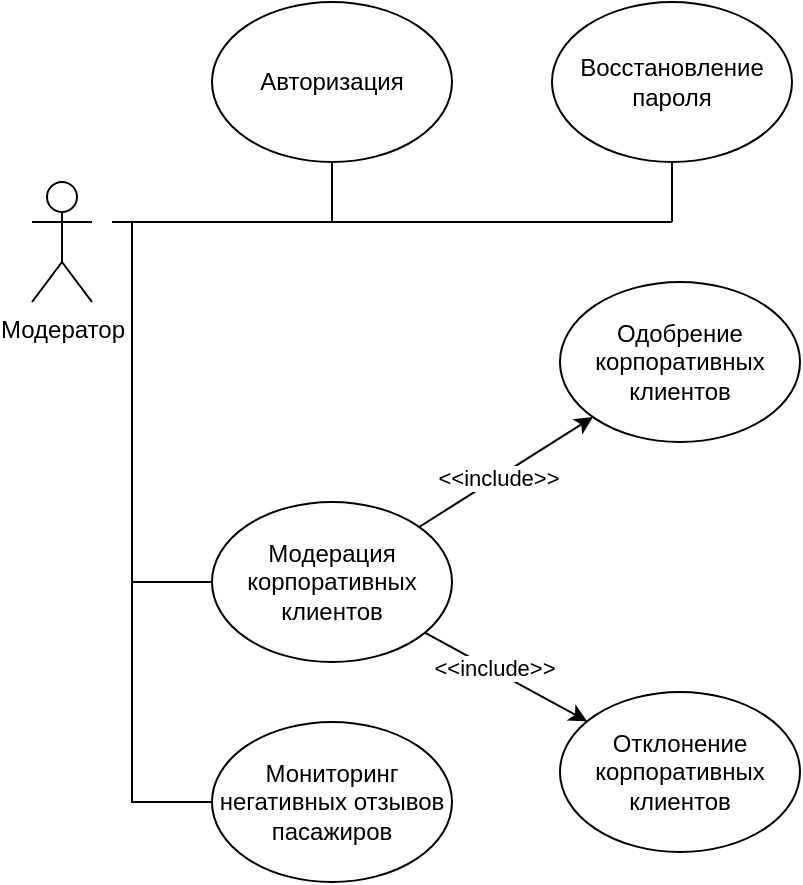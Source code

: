 <mxfile version="15.9.6" type="github">
  <diagram id="cf8PJKQhlbjG8fTawS4X" name="Page-1">
    <mxGraphModel dx="1138" dy="631" grid="0" gridSize="10" guides="1" tooltips="1" connect="1" arrows="1" fold="1" page="1" pageScale="1" pageWidth="827" pageHeight="1169" math="0" shadow="0">
      <root>
        <mxCell id="0" />
        <mxCell id="1" parent="0" />
        <mxCell id="vx9EzyHT4CeqfJNpjVAX-1" value="Модератор" style="shape=umlActor;verticalLabelPosition=bottom;verticalAlign=top;html=1;outlineConnect=0;" vertex="1" parent="1">
          <mxGeometry x="150" y="290" width="30" height="60" as="geometry" />
        </mxCell>
        <mxCell id="vx9EzyHT4CeqfJNpjVAX-2" value="Авторизация" style="ellipse;whiteSpace=wrap;html=1;" vertex="1" parent="1">
          <mxGeometry x="240" y="200" width="120" height="80" as="geometry" />
        </mxCell>
        <mxCell id="vx9EzyHT4CeqfJNpjVAX-3" value="Модерация корпоративных клиентов" style="ellipse;whiteSpace=wrap;html=1;" vertex="1" parent="1">
          <mxGeometry x="240" y="450" width="120" height="80" as="geometry" />
        </mxCell>
        <mxCell id="vx9EzyHT4CeqfJNpjVAX-4" value="Восстановление пароля" style="ellipse;whiteSpace=wrap;html=1;" vertex="1" parent="1">
          <mxGeometry x="410" y="200" width="120" height="80" as="geometry" />
        </mxCell>
        <mxCell id="vx9EzyHT4CeqfJNpjVAX-5" value="Одобрение корпоративных клиентов" style="ellipse;whiteSpace=wrap;html=1;" vertex="1" parent="1">
          <mxGeometry x="414" y="340" width="120" height="80" as="geometry" />
        </mxCell>
        <mxCell id="vx9EzyHT4CeqfJNpjVAX-6" value="Отклонение корпоративных клиентов" style="ellipse;whiteSpace=wrap;html=1;" vertex="1" parent="1">
          <mxGeometry x="414" y="545" width="120" height="80" as="geometry" />
        </mxCell>
        <mxCell id="vx9EzyHT4CeqfJNpjVAX-7" value="Мониторинг негативных отзывов пасажиров" style="ellipse;whiteSpace=wrap;html=1;" vertex="1" parent="1">
          <mxGeometry x="240" y="560" width="120" height="80" as="geometry" />
        </mxCell>
        <mxCell id="vx9EzyHT4CeqfJNpjVAX-12" value="" style="endArrow=none;html=1;rounded=0;" edge="1" parent="1">
          <mxGeometry width="50" height="50" relative="1" as="geometry">
            <mxPoint x="470" y="310" as="sourcePoint" />
            <mxPoint x="190" y="310" as="targetPoint" />
          </mxGeometry>
        </mxCell>
        <mxCell id="vx9EzyHT4CeqfJNpjVAX-13" value="" style="endArrow=none;html=1;rounded=0;entryX=0.5;entryY=1;entryDx=0;entryDy=0;" edge="1" parent="1" target="vx9EzyHT4CeqfJNpjVAX-4">
          <mxGeometry width="50" height="50" relative="1" as="geometry">
            <mxPoint x="470" y="310" as="sourcePoint" />
            <mxPoint x="590" y="380" as="targetPoint" />
          </mxGeometry>
        </mxCell>
        <mxCell id="vx9EzyHT4CeqfJNpjVAX-14" value="" style="endArrow=none;html=1;rounded=0;entryX=0.5;entryY=1;entryDx=0;entryDy=0;" edge="1" parent="1" target="vx9EzyHT4CeqfJNpjVAX-2">
          <mxGeometry width="50" height="50" relative="1" as="geometry">
            <mxPoint x="300" y="310" as="sourcePoint" />
            <mxPoint x="330" y="280" as="targetPoint" />
          </mxGeometry>
        </mxCell>
        <mxCell id="vx9EzyHT4CeqfJNpjVAX-17" value="" style="endArrow=none;html=1;rounded=0;exitX=0;exitY=0.5;exitDx=0;exitDy=0;" edge="1" parent="1" source="vx9EzyHT4CeqfJNpjVAX-3">
          <mxGeometry width="50" height="50" relative="1" as="geometry">
            <mxPoint x="200" y="420" as="sourcePoint" />
            <mxPoint x="200" y="310" as="targetPoint" />
            <Array as="points">
              <mxPoint x="200" y="490" />
            </Array>
          </mxGeometry>
        </mxCell>
        <mxCell id="vx9EzyHT4CeqfJNpjVAX-20" value="" style="endArrow=classic;html=1;rounded=0;" edge="1" parent="1" source="vx9EzyHT4CeqfJNpjVAX-3" target="vx9EzyHT4CeqfJNpjVAX-5">
          <mxGeometry width="50" height="50" relative="1" as="geometry">
            <mxPoint x="540" y="430" as="sourcePoint" />
            <mxPoint x="590" y="380" as="targetPoint" />
            <Array as="points" />
          </mxGeometry>
        </mxCell>
        <mxCell id="vx9EzyHT4CeqfJNpjVAX-23" value="&amp;lt;&amp;lt;include&amp;gt;&amp;gt;" style="edgeLabel;html=1;align=center;verticalAlign=middle;resizable=0;points=[];" vertex="1" connectable="0" parent="vx9EzyHT4CeqfJNpjVAX-20">
          <mxGeometry x="-0.098" relative="1" as="geometry">
            <mxPoint as="offset" />
          </mxGeometry>
        </mxCell>
        <mxCell id="vx9EzyHT4CeqfJNpjVAX-21" value="" style="endArrow=classic;html=1;rounded=0;" edge="1" parent="1" source="vx9EzyHT4CeqfJNpjVAX-3" target="vx9EzyHT4CeqfJNpjVAX-6">
          <mxGeometry width="50" height="50" relative="1" as="geometry">
            <mxPoint x="310" y="460" as="sourcePoint" />
            <mxPoint x="310" y="440" as="targetPoint" />
            <Array as="points" />
          </mxGeometry>
        </mxCell>
        <mxCell id="vx9EzyHT4CeqfJNpjVAX-24" value="&amp;lt;&amp;lt;include&amp;gt;&amp;gt;" style="edgeLabel;html=1;align=center;verticalAlign=middle;resizable=0;points=[];" vertex="1" connectable="0" parent="vx9EzyHT4CeqfJNpjVAX-21">
          <mxGeometry x="-0.173" y="1" relative="1" as="geometry">
            <mxPoint as="offset" />
          </mxGeometry>
        </mxCell>
        <mxCell id="vx9EzyHT4CeqfJNpjVAX-22" value="" style="endArrow=none;html=1;rounded=0;" edge="1" parent="1" target="vx9EzyHT4CeqfJNpjVAX-7">
          <mxGeometry width="50" height="50" relative="1" as="geometry">
            <mxPoint x="200" y="490" as="sourcePoint" />
            <mxPoint x="590" y="380" as="targetPoint" />
            <Array as="points">
              <mxPoint x="200" y="600" />
            </Array>
          </mxGeometry>
        </mxCell>
      </root>
    </mxGraphModel>
  </diagram>
</mxfile>

